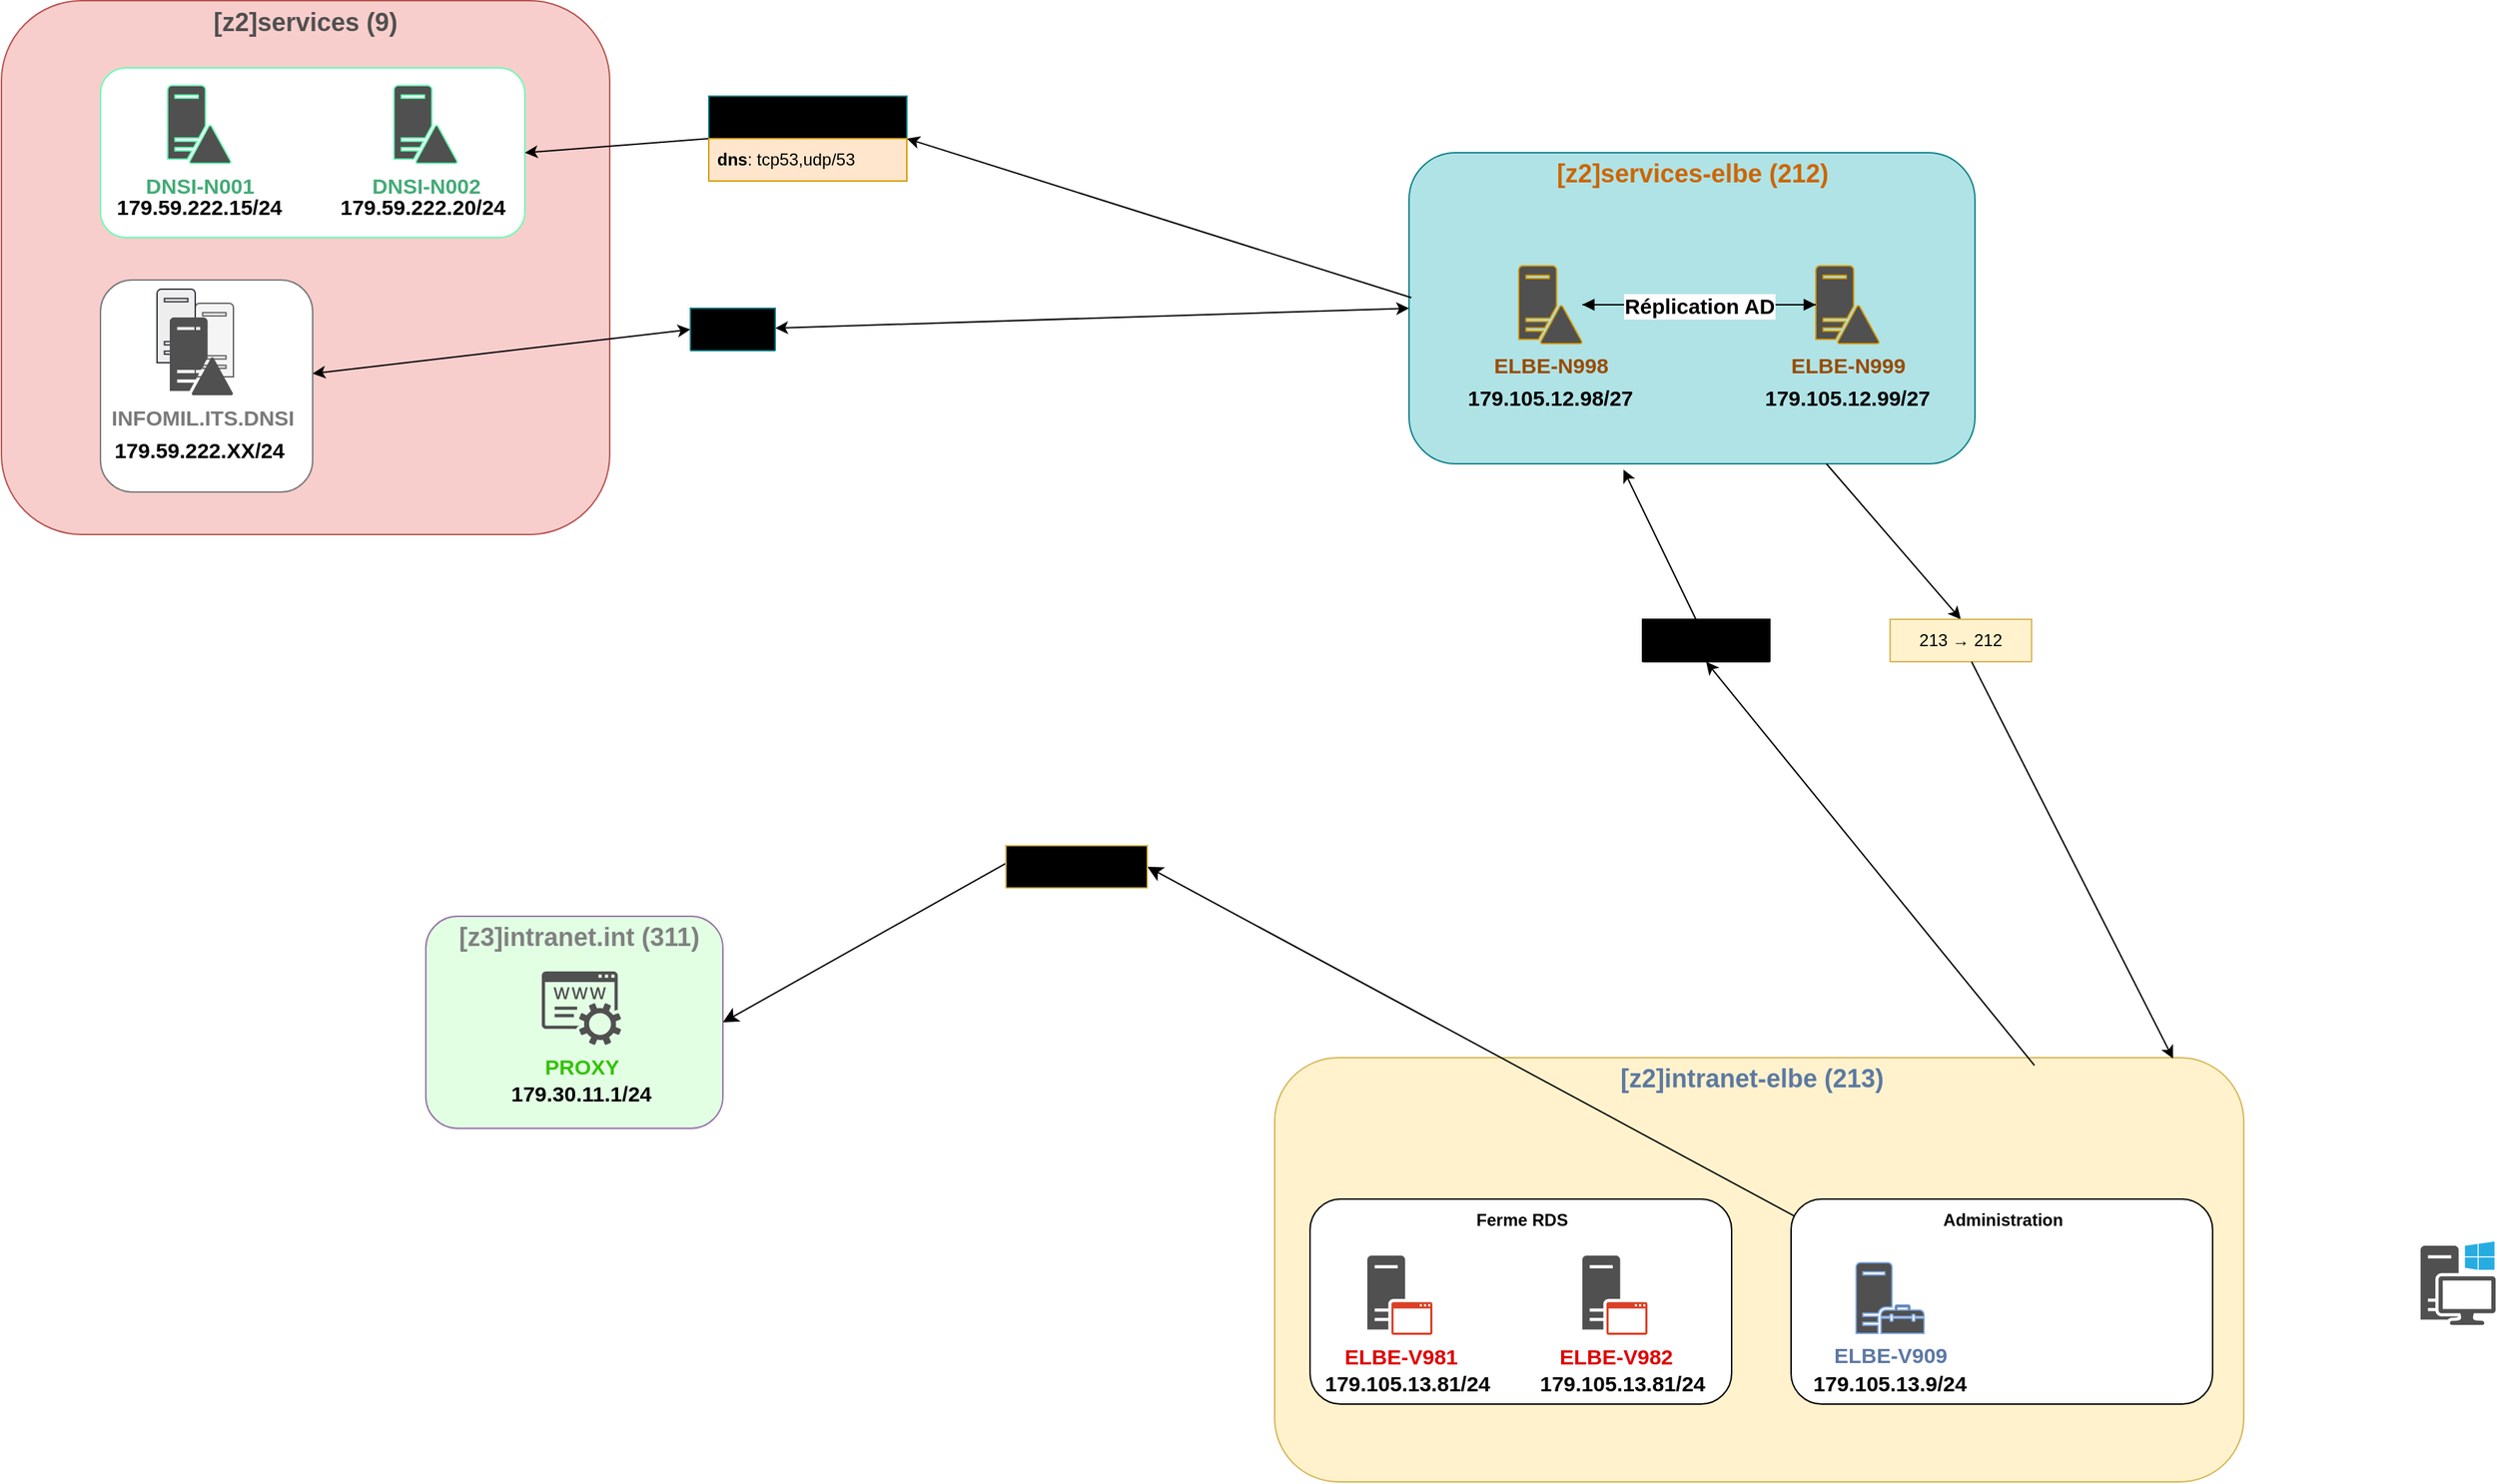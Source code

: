 <mxfile version="28.0.7">
  <diagram name="Page-1" id="e3a06f82-3646-2815-327d-82caf3d4e204">
    <mxGraphModel dx="1668" dy="1144" grid="1" gridSize="10" guides="1" tooltips="1" connect="1" arrows="1" fold="1" page="1" pageScale="1.5" pageWidth="1169" pageHeight="826" background="none" math="0" shadow="0">
      <root>
        <mxCell id="0" style=";html=1;" />
        <mxCell id="1" style=";html=1;" parent="0" />
        <mxCell id="P7BTm-_L4cfaCm62bloA-16" value="" style="rounded=1;whiteSpace=wrap;html=1;fillColor=#fff2cc;strokeColor=#d6b656;" parent="1" vertex="1">
          <mxGeometry x="970" y="820" width="685" height="300" as="geometry" />
        </mxCell>
        <mxCell id="P7BTm-_L4cfaCm62bloA-14" value="" style="rounded=1;whiteSpace=wrap;html=1;fillColor=#b0e3e6;strokeColor=#0e8088;" parent="1" vertex="1">
          <mxGeometry x="1065" y="180" width="400" height="220" as="geometry" />
        </mxCell>
        <mxCell id="swrAytAFnw1aSF5I_62J-4" value="" style="rounded=1;whiteSpace=wrap;html=1;fillColor=#E2FFE4;strokeColor=#9673a6;" vertex="1" parent="1">
          <mxGeometry x="370" y="720" width="210" height="150" as="geometry" />
        </mxCell>
        <mxCell id="P7BTm-_L4cfaCm62bloA-67" value="" style="rounded=1;whiteSpace=wrap;html=1;fillColor=#f8cecc;strokeColor=#b85450;" parent="1" vertex="1">
          <mxGeometry x="70" y="72.5" width="430" height="377.5" as="geometry" />
        </mxCell>
        <mxCell id="P7BTm-_L4cfaCm62bloA-84" value="" style="rounded=1;whiteSpace=wrap;html=1;strokeColor=light-dark(#66ffb3, #ededed);" parent="1" vertex="1">
          <mxGeometry x="140" y="120" width="300" height="120" as="geometry" />
        </mxCell>
        <mxCell id="P7BTm-_L4cfaCm62bloA-106" style="rounded=0;orthogonalLoop=1;jettySize=auto;html=1;entryX=0.5;entryY=1;entryDx=0;entryDy=0;exitX=0.784;exitY=0.018;exitDx=0;exitDy=0;exitPerimeter=0;" parent="1" source="P7BTm-_L4cfaCm62bloA-16" target="P7BTm-_L4cfaCm62bloA-45" edge="1">
          <mxGeometry relative="1" as="geometry" />
        </mxCell>
        <mxCell id="swrAytAFnw1aSF5I_62J-13" style="edgeStyle=none;curved=1;rounded=0;orthogonalLoop=1;jettySize=auto;html=1;entryX=1;entryY=0.5;entryDx=0;entryDy=0;fontSize=12;startSize=8;endSize=8;exitX=0.018;exitY=0.094;exitDx=0;exitDy=0;exitPerimeter=0;" edge="1" parent="1" source="P7BTm-_L4cfaCm62bloA-34" target="swrAytAFnw1aSF5I_62J-10">
          <mxGeometry relative="1" as="geometry" />
        </mxCell>
        <mxCell id="P7BTm-_L4cfaCm62bloA-32" value="" style="rounded=1;whiteSpace=wrap;html=1;" parent="1" vertex="1">
          <mxGeometry x="995" y="920" width="298" height="145" as="geometry" />
        </mxCell>
        <mxCell id="P7BTm-_L4cfaCm62bloA-34" value="" style="rounded=1;whiteSpace=wrap;html=1;" parent="1" vertex="1">
          <mxGeometry x="1335" y="920" width="298" height="145" as="geometry" />
        </mxCell>
        <mxCell id="P7BTm-_L4cfaCm62bloA-103" style="rounded=0;orthogonalLoop=1;jettySize=auto;html=1;entryX=1;entryY=0.5;entryDx=0;entryDy=0;exitX=0.004;exitY=0.466;exitDx=0;exitDy=0;exitPerimeter=0;" parent="1" source="P7BTm-_L4cfaCm62bloA-14" target="P7BTm-_L4cfaCm62bloA-74" edge="1">
          <mxGeometry relative="1" as="geometry">
            <mxPoint x="1060" y="280" as="sourcePoint" />
          </mxGeometry>
        </mxCell>
        <mxCell id="P7BTm-_L4cfaCm62bloA-108" style="rounded=0;orthogonalLoop=1;jettySize=auto;html=1;entryX=0.5;entryY=0;entryDx=0;entryDy=0;" parent="1" source="P7BTm-_L4cfaCm62bloA-14" target="P7BTm-_L4cfaCm62bloA-50" edge="1">
          <mxGeometry relative="1" as="geometry" />
        </mxCell>
        <mxCell id="P7BTm-_L4cfaCm62bloA-8" style="edgeStyle=orthogonalEdgeStyle;rounded=0;orthogonalLoop=1;jettySize=auto;html=1;endArrow=block;endFill=1;" parent="1" source="P7BTm-_L4cfaCm62bloA-5" target="P7BTm-_L4cfaCm62bloA-6" edge="1">
          <mxGeometry relative="1" as="geometry" />
        </mxCell>
        <mxCell id="P7BTm-_L4cfaCm62bloA-15" value="[z2]services-elbe (212)" style="text;strokeColor=none;align=center;fillColor=none;html=1;verticalAlign=middle;whiteSpace=wrap;rounded=0;fontSize=18;fontStyle=1;fontColor=light-dark(#CC6600,#24CBF7);" parent="1" vertex="1">
          <mxGeometry x="1167.5" y="180" width="195" height="30" as="geometry" />
        </mxCell>
        <mxCell id="P7BTm-_L4cfaCm62bloA-21" value="[z2]intranet-elbe (213)" style="text;strokeColor=none;align=center;fillColor=none;html=1;verticalAlign=middle;whiteSpace=wrap;rounded=0;fontSize=18;fontStyle=1;fontColor=light-dark(#5C79A3,#24CBF7);" parent="1" vertex="1">
          <mxGeometry x="1210" y="820" width="195" height="30" as="geometry" />
        </mxCell>
        <mxCell id="P7BTm-_L4cfaCm62bloA-23" value="" style="group" parent="1" vertex="1" connectable="0">
          <mxGeometry x="1105" y="260" width="340" height="110" as="geometry" />
        </mxCell>
        <mxCell id="P7BTm-_L4cfaCm62bloA-10" value="179.105.12.98/27" style="text;strokeColor=none;align=center;fillColor=none;html=1;verticalAlign=middle;whiteSpace=wrap;rounded=0;fontSize=15;fontStyle=1" parent="P7BTm-_L4cfaCm62bloA-23" vertex="1">
          <mxGeometry y="78" width="120" height="30" as="geometry" />
        </mxCell>
        <mxCell id="P7BTm-_L4cfaCm62bloA-5" value="ELBE-N998" style="sketch=0;pointerEvents=1;shadow=0;dashed=0;html=1;labelPosition=center;verticalLabelPosition=bottom;verticalAlign=top;outlineConnect=0;align=center;shape=mxgraph.office.servers.domain_controller;fillColor=#505050;strokeColor=#d79b00;fontStyle=1;fontSize=15;fontColor=#994C00;fontFamily=Helvetica;" parent="P7BTm-_L4cfaCm62bloA-23" vertex="1">
          <mxGeometry x="37.5" width="45" height="55" as="geometry" />
        </mxCell>
        <mxCell id="P7BTm-_L4cfaCm62bloA-24" value="" style="group" parent="1" vertex="1" connectable="0">
          <mxGeometry x="1315" y="260" width="120" height="108" as="geometry" />
        </mxCell>
        <mxCell id="P7BTm-_L4cfaCm62bloA-11" value="179.105.12.99/27" style="text;strokeColor=none;align=center;fillColor=none;html=1;verticalAlign=middle;whiteSpace=wrap;rounded=0;fontSize=15;fontStyle=1" parent="P7BTm-_L4cfaCm62bloA-24" vertex="1">
          <mxGeometry y="78" width="120" height="30" as="geometry" />
        </mxCell>
        <mxCell id="P7BTm-_L4cfaCm62bloA-6" value="ELBE-N999" style="sketch=0;pointerEvents=1;shadow=0;dashed=0;html=1;strokeColor=#d79b00;fillColor=#505050;labelPosition=center;verticalLabelPosition=bottom;verticalAlign=top;outlineConnect=0;align=center;shape=mxgraph.office.servers.domain_controller;fontSize=15;fontStyle=1;fontColor=#994C00;fontFamily=Helvetica;" parent="P7BTm-_L4cfaCm62bloA-24" vertex="1">
          <mxGeometry x="37.5" width="45" height="55" as="geometry" />
        </mxCell>
        <mxCell id="P7BTm-_L4cfaCm62bloA-27" value="" style="group" parent="1" vertex="1" connectable="0">
          <mxGeometry x="1003" y="960" width="290" height="110" as="geometry" />
        </mxCell>
        <mxCell id="P7BTm-_L4cfaCm62bloA-25" value="ELBE-V981" style="sketch=0;pointerEvents=1;shadow=0;dashed=0;html=1;strokeColor=none;fillColor=#505050;labelPosition=center;verticalLabelPosition=bottom;verticalAlign=top;outlineConnect=0;align=center;shape=mxgraph.office.servers.application_server_orange;fontColor=light-dark(#e00000, #ededed);fontStyle=1;fontSize=15;" parent="P7BTm-_L4cfaCm62bloA-27" vertex="1">
          <mxGeometry x="32.5" width="46" height="56" as="geometry" />
        </mxCell>
        <mxCell id="P7BTm-_L4cfaCm62bloA-26" value="179.105.13.81/24" style="text;strokeColor=none;align=center;fillColor=none;html=1;verticalAlign=middle;whiteSpace=wrap;rounded=0;fontSize=15;fontStyle=1" parent="P7BTm-_L4cfaCm62bloA-27" vertex="1">
          <mxGeometry y="80" width="122" height="20" as="geometry" />
        </mxCell>
        <mxCell id="P7BTm-_L4cfaCm62bloA-28" value="" style="group" parent="1" vertex="1" connectable="0">
          <mxGeometry x="1155" y="960" width="122" height="100" as="geometry" />
        </mxCell>
        <mxCell id="P7BTm-_L4cfaCm62bloA-29" value="ELBE-V982" style="sketch=0;pointerEvents=1;shadow=0;dashed=0;html=1;strokeColor=none;fillColor=#505050;labelPosition=center;verticalLabelPosition=bottom;verticalAlign=top;outlineConnect=0;align=center;shape=mxgraph.office.servers.application_server_orange;fontColor=light-dark(#e00000, #ededed);fontStyle=1;fontSize=15;" parent="P7BTm-_L4cfaCm62bloA-28" vertex="1">
          <mxGeometry x="32.5" width="46" height="56" as="geometry" />
        </mxCell>
        <mxCell id="P7BTm-_L4cfaCm62bloA-30" value="179.105.13.81/24" style="text;strokeColor=none;align=center;fillColor=none;html=1;verticalAlign=middle;whiteSpace=wrap;rounded=0;fontSize=15;fontStyle=1" parent="P7BTm-_L4cfaCm62bloA-28" vertex="1">
          <mxGeometry y="80" width="122" height="20" as="geometry" />
        </mxCell>
        <mxCell id="P7BTm-_L4cfaCm62bloA-22" value="" style="group" parent="1" vertex="1" connectable="0">
          <mxGeometry x="1345" y="965" width="120" height="100" as="geometry" />
        </mxCell>
        <mxCell id="P7BTm-_L4cfaCm62bloA-31" value="" style="group" parent="P7BTm-_L4cfaCm62bloA-22" vertex="1" connectable="0">
          <mxGeometry width="120" height="100" as="geometry" />
        </mxCell>
        <mxCell id="P7BTm-_L4cfaCm62bloA-7" value="ELBE-V909" style="sketch=0;pointerEvents=1;shadow=0;dashed=0;html=1;strokeColor=#7EA6E0;labelPosition=center;verticalLabelPosition=bottom;verticalAlign=top;align=center;fillColor=#505050;shape=mxgraph.mscae.system_center.management_point;fontSize=15;fontStyle=1;fillStyle=auto;fontColor=#5C79A3;" parent="P7BTm-_L4cfaCm62bloA-31" vertex="1">
          <mxGeometry x="36" width="48" height="50" as="geometry" />
        </mxCell>
        <mxCell id="P7BTm-_L4cfaCm62bloA-12" value="179.105.13.9/24" style="text;strokeColor=none;align=center;fillColor=none;html=1;verticalAlign=middle;whiteSpace=wrap;rounded=0;fontSize=15;fontStyle=1" parent="P7BTm-_L4cfaCm62bloA-31" vertex="1">
          <mxGeometry y="70" width="120" height="30" as="geometry" />
        </mxCell>
        <mxCell id="P7BTm-_L4cfaCm62bloA-36" value="Administration" style="text;strokeColor=none;align=center;fillColor=none;html=1;verticalAlign=middle;whiteSpace=wrap;rounded=0;fontStyle=1" parent="1" vertex="1">
          <mxGeometry x="1355" y="920" width="260" height="30" as="geometry" />
        </mxCell>
        <mxCell id="P7BTm-_L4cfaCm62bloA-37" value="Ferme RDS" style="text;strokeColor=none;align=center;fillColor=none;html=1;verticalAlign=middle;whiteSpace=wrap;rounded=0;fontStyle=1" parent="1" vertex="1">
          <mxGeometry x="1025" y="920" width="240" height="30" as="geometry" />
        </mxCell>
        <mxCell id="P7BTm-_L4cfaCm62bloA-50" value="213 → 212" style="swimlane;fontStyle=0;childLayout=stackLayout;horizontal=1;startSize=30;horizontalStack=0;resizeParent=1;resizeParentMax=0;resizeLast=0;collapsible=1;marginBottom=0;whiteSpace=wrap;html=1;fillColor=#fff2cc;strokeColor=#d6b656;" parent="1" vertex="1" collapsed="1">
          <mxGeometry x="1405" y="510" width="100" height="30" as="geometry">
            <mxRectangle x="1405" y="510" width="140" height="90" as="alternateBounds" />
          </mxGeometry>
        </mxCell>
        <mxCell id="P7BTm-_L4cfaCm62bloA-52" value="Item 2" style="text;strokeColor=#b46504;fillColor=#fad7ac;align=left;verticalAlign=middle;spacingLeft=4;spacingRight=4;overflow=hidden;points=[[0,0.5],[1,0.5]];portConstraint=eastwest;rotatable=0;whiteSpace=wrap;html=1;" parent="P7BTm-_L4cfaCm62bloA-50" vertex="1">
          <mxGeometry y="30" width="140" height="30" as="geometry" />
        </mxCell>
        <mxCell id="P7BTm-_L4cfaCm62bloA-53" value="Item 3" style="text;strokeColor=#b46504;fillColor=#fad7ac;align=left;verticalAlign=middle;spacingLeft=4;spacingRight=4;overflow=hidden;points=[[0,0.5],[1,0.5]];portConstraint=eastwest;rotatable=0;whiteSpace=wrap;html=1;" parent="P7BTm-_L4cfaCm62bloA-50" vertex="1">
          <mxGeometry y="60" width="140" height="30" as="geometry" />
        </mxCell>
        <mxCell id="P7BTm-_L4cfaCm62bloA-45" value="authentication" style="swimlane;fontStyle=0;childLayout=stackLayout;horizontal=1;startSize=30;horizontalStack=0;resizeParent=1;resizeParentMax=0;resizeLast=0;collapsible=1;marginBottom=0;whiteSpace=wrap;html=1;fillColor=#b0e3e6;strokeColor=default;gradientColor=light-dark(#fff2cc, #ededed);" parent="1" vertex="1" collapsed="1">
          <mxGeometry x="1230" y="510" width="90" height="30" as="geometry">
            <mxRectangle x="1210" y="510" width="150" height="300" as="alternateBounds" />
          </mxGeometry>
        </mxCell>
        <mxCell id="P7BTm-_L4cfaCm62bloA-46" value="&lt;b&gt;krbt&lt;/b&gt;: tcp/88,udp/88" style="text;strokeColor=#b46504;fillColor=#fad7ac;align=left;verticalAlign=middle;spacingLeft=4;spacingRight=4;overflow=hidden;points=[[0,0.5],[1,0.5]];portConstraint=eastwest;rotatable=0;whiteSpace=wrap;html=1;fontSize=12;" parent="P7BTm-_L4cfaCm62bloA-45" vertex="1">
          <mxGeometry y="30" width="150" height="30" as="geometry" />
        </mxCell>
        <mxCell id="P7BTm-_L4cfaCm62bloA-47" value="&lt;b&gt;ntp&lt;/b&gt;: tcp/123,udp/123" style="text;strokeColor=#b46504;fillColor=#fad7ac;align=left;verticalAlign=middle;spacingLeft=4;spacingRight=4;overflow=hidden;points=[[0,0.5],[1,0.5]];portConstraint=eastwest;rotatable=0;whiteSpace=wrap;html=1;fontSize=12;" parent="P7BTm-_L4cfaCm62bloA-45" vertex="1">
          <mxGeometry y="60" width="150" height="30" as="geometry" />
        </mxCell>
        <mxCell id="P7BTm-_L4cfaCm62bloA-59" value="&lt;b&gt;smb&lt;/b&gt;: tcp/445,udp/445" style="text;strokeColor=#b46504;fillColor=#fad7ac;align=left;verticalAlign=middle;spacingLeft=4;spacingRight=4;overflow=hidden;points=[[0,0.5],[1,0.5]];portConstraint=eastwest;rotatable=0;whiteSpace=wrap;html=1;fontSize=12;" parent="P7BTm-_L4cfaCm62bloA-45" vertex="1">
          <mxGeometry y="90" width="150" height="30" as="geometry" />
        </mxCell>
        <mxCell id="P7BTm-_L4cfaCm62bloA-60" value="&lt;b&gt;krbt&lt;/b&gt;: tcp/464,udp/464" style="text;strokeColor=#b46504;fillColor=#fad7ac;align=left;verticalAlign=middle;spacingLeft=4;spacingRight=4;overflow=hidden;points=[[0,0.5],[1,0.5]];portConstraint=eastwest;rotatable=0;whiteSpace=wrap;html=1;fontSize=12;" parent="P7BTm-_L4cfaCm62bloA-45" vertex="1">
          <mxGeometry y="120" width="150" height="30" as="geometry" />
        </mxCell>
        <mxCell id="P7BTm-_L4cfaCm62bloA-61" value="&lt;b&gt;ldaps&lt;/b&gt;: tcp/636,udp/636" style="text;strokeColor=#b46504;fillColor=#fad7ac;align=left;verticalAlign=middle;spacingLeft=4;spacingRight=4;overflow=hidden;points=[[0,0.5],[1,0.5]];portConstraint=eastwest;rotatable=0;whiteSpace=wrap;html=1;fontSize=12;" parent="P7BTm-_L4cfaCm62bloA-45" vertex="1">
          <mxGeometry y="150" width="150" height="30" as="geometry" />
        </mxCell>
        <mxCell id="P7BTm-_L4cfaCm62bloA-62" value="&lt;b&gt;gbcs&lt;/b&gt;: tcp/3269,udp/3269" style="text;strokeColor=#b46504;fillColor=#fad7ac;align=left;verticalAlign=middle;spacingLeft=4;spacingRight=4;overflow=hidden;points=[[0,0.5],[1,0.5]];portConstraint=eastwest;rotatable=0;whiteSpace=wrap;html=1;fontSize=12;" parent="P7BTm-_L4cfaCm62bloA-45" vertex="1">
          <mxGeometry y="180" width="150" height="30" as="geometry" />
        </mxCell>
        <mxCell id="P7BTm-_L4cfaCm62bloA-63" value="&lt;b&gt;winrm&lt;/b&gt;: tcp/5985" style="text;strokeColor=#b46504;fillColor=#fad7ac;align=left;verticalAlign=middle;spacingLeft=4;spacingRight=4;overflow=hidden;points=[[0,0.5],[1,0.5]];portConstraint=eastwest;rotatable=0;whiteSpace=wrap;html=1;fontSize=12;" parent="P7BTm-_L4cfaCm62bloA-45" vertex="1">
          <mxGeometry y="210" width="150" height="30" as="geometry" />
        </mxCell>
        <mxCell id="P7BTm-_L4cfaCm62bloA-64" value="&lt;b&gt;adws&lt;/b&gt;: tcp/9389" style="text;strokeColor=#b46504;fillColor=#fad7ac;align=left;verticalAlign=middle;spacingLeft=4;spacingRight=4;overflow=hidden;points=[[0,0.5],[1,0.5]];portConstraint=eastwest;rotatable=0;whiteSpace=wrap;html=1;fontSize=12;" parent="P7BTm-_L4cfaCm62bloA-45" vertex="1">
          <mxGeometry y="240" width="150" height="30" as="geometry" />
        </mxCell>
        <mxCell id="P7BTm-_L4cfaCm62bloA-65" value="&lt;b&gt;rpc&lt;/b&gt;: tcp/49152-65535" style="text;strokeColor=#b46504;fillColor=#fad7ac;align=left;verticalAlign=middle;spacingLeft=4;spacingRight=4;overflow=hidden;points=[[0,0.5],[1,0.5]];portConstraint=eastwest;rotatable=0;whiteSpace=wrap;html=1;fontSize=12;" parent="P7BTm-_L4cfaCm62bloA-45" vertex="1">
          <mxGeometry y="270" width="150" height="30" as="geometry" />
        </mxCell>
        <mxCell id="P7BTm-_L4cfaCm62bloA-68" value="&lt;b&gt;&lt;font&gt;[z2]services (9)&lt;/font&gt;&lt;/b&gt;" style="text;strokeColor=none;align=center;fillColor=none;html=1;verticalAlign=middle;whiteSpace=wrap;rounded=0;labelBackgroundColor=none;fontColor=light-dark(#505050,#24CBF7);fontSize=18;" parent="1" vertex="1">
          <mxGeometry x="210" y="72.5" width="150" height="30" as="geometry" />
        </mxCell>
        <mxCell id="P7BTm-_L4cfaCm62bloA-69" value="&lt;b&gt;&lt;font style=&quot;font-size: 15px; color: rgb(68, 171, 119);&quot;&gt;DNSI-N001&lt;/font&gt;&lt;/b&gt;" style="sketch=0;pointerEvents=1;shadow=0;dashed=0;html=1;strokeColor=#66FFB3;fillColor=#505050;labelPosition=center;verticalLabelPosition=bottom;verticalAlign=top;outlineConnect=0;align=center;shape=mxgraph.office.servers.domain_controller;" parent="1" vertex="1">
          <mxGeometry x="187.5" y="132.5" width="45" height="55" as="geometry" />
        </mxCell>
        <mxCell id="P7BTm-_L4cfaCm62bloA-70" value="&lt;font style=&quot;font-size: 15px; color: rgb(68, 171, 119);&quot;&gt;&lt;b&gt;DNSI-N002&lt;/b&gt;&lt;/font&gt;" style="sketch=0;pointerEvents=1;shadow=0;dashed=0;html=1;strokeColor=#66FFB3;fillColor=#505050;labelPosition=center;verticalLabelPosition=bottom;verticalAlign=top;outlineConnect=0;align=center;shape=mxgraph.office.servers.domain_controller;" parent="1" vertex="1">
          <mxGeometry x="347.5" y="132.5" width="45" height="55" as="geometry" />
        </mxCell>
        <mxCell id="P7BTm-_L4cfaCm62bloA-104" style="rounded=0;orthogonalLoop=1;jettySize=auto;html=1;exitX=0;exitY=0.5;exitDx=0;exitDy=0;entryX=1;entryY=0.5;entryDx=0;entryDy=0;" parent="1" source="P7BTm-_L4cfaCm62bloA-74" target="P7BTm-_L4cfaCm62bloA-84" edge="1">
          <mxGeometry relative="1" as="geometry" />
        </mxCell>
        <mxCell id="P7BTm-_L4cfaCm62bloA-74" value="dns" style="swimlane;fontStyle=0;childLayout=stackLayout;horizontal=1;startSize=30;horizontalStack=0;resizeParent=1;resizeParentMax=0;resizeLast=0;collapsible=1;marginBottom=0;whiteSpace=wrap;html=1;fillColor=#b0e3e6;strokeColor=#0e8088;align=center;verticalAlign=middle;swimlaneFillColor=none;fontFamily=Helvetica;fontSize=12;fontColor=default;gradientColor=light-dark(#f8cecc, #d0635f);gradientDirection=west;" parent="1" vertex="1">
          <mxGeometry x="570" y="140" width="140" height="60" as="geometry">
            <mxRectangle x="570" y="42.5" width="90" height="30" as="alternateBounds" />
          </mxGeometry>
        </mxCell>
        <mxCell id="P7BTm-_L4cfaCm62bloA-75" value="&lt;b&gt;dns&lt;/b&gt;: tcp53,udp/53" style="text;strokeColor=#d79b00;fillColor=#ffe6cc;align=left;verticalAlign=middle;spacingLeft=4;spacingRight=4;overflow=hidden;points=[[0,0.5],[1,0.5]];portConstraint=eastwest;rotatable=0;whiteSpace=wrap;html=1;fontFamily=Helvetica;fontSize=12;fontColor=default;fontStyle=0;horizontal=1;" parent="P7BTm-_L4cfaCm62bloA-74" vertex="1">
          <mxGeometry y="30" width="140" height="30" as="geometry" />
        </mxCell>
        <mxCell id="P7BTm-_L4cfaCm62bloA-82" value="179.59.222.15/24" style="text;strokeColor=none;align=center;fillColor=none;html=1;verticalAlign=middle;whiteSpace=wrap;rounded=0;fontSize=15;fontStyle=1" parent="1" vertex="1">
          <mxGeometry x="150" y="207.5" width="120" height="20" as="geometry" />
        </mxCell>
        <mxCell id="P7BTm-_L4cfaCm62bloA-83" value="179.59.222.20/24" style="text;strokeColor=none;align=center;fillColor=none;html=1;verticalAlign=middle;whiteSpace=wrap;rounded=0;fontSize=15;fontStyle=1" parent="1" vertex="1">
          <mxGeometry x="307.5" y="207.5" width="120" height="20" as="geometry" />
        </mxCell>
        <mxCell id="P7BTm-_L4cfaCm62bloA-117" style="rounded=0;orthogonalLoop=1;jettySize=auto;html=1;entryX=0;entryY=0.5;entryDx=0;entryDy=0;startArrow=classic;startFill=1;" parent="1" source="P7BTm-_L4cfaCm62bloA-85" target="P7BTm-_L4cfaCm62bloA-113" edge="1">
          <mxGeometry relative="1" as="geometry" />
        </mxCell>
        <mxCell id="P7BTm-_L4cfaCm62bloA-85" value="" style="rounded=1;whiteSpace=wrap;html=1;strokeColor=light-dark(#7A7A7A,#EDEDED);labelBackgroundColor=default;fontColor=#7A7A7A;" parent="1" vertex="1">
          <mxGeometry x="140" y="270" width="150" height="150" as="geometry" />
        </mxCell>
        <mxCell id="P7BTm-_L4cfaCm62bloA-88" value="179.59.222.XX/24" style="text;strokeColor=none;align=center;fillColor=none;html=1;verticalAlign=middle;whiteSpace=wrap;rounded=0;fontSize=15;fontStyle=1" parent="1" vertex="1">
          <mxGeometry x="150" y="380" width="120" height="20" as="geometry" />
        </mxCell>
        <mxCell id="P7BTm-_L4cfaCm62bloA-95" value="" style="group;fontSize=15;" parent="1" vertex="1" connectable="0">
          <mxGeometry x="180" y="276.5" width="54" height="75" as="geometry" />
        </mxCell>
        <mxCell id="P7BTm-_L4cfaCm62bloA-93" value="" style="sketch=0;pointerEvents=1;shadow=0;dashed=0;html=1;strokeColor=#666666;fillColor=#f5f5f5;labelPosition=center;verticalLabelPosition=bottom;verticalAlign=top;outlineConnect=0;align=center;shape=mxgraph.office.servers.server_generic;fontColor=#333333;" parent="P7BTm-_L4cfaCm62bloA-95" vertex="1">
          <mxGeometry x="27" y="10" width="27" height="52" as="geometry" />
        </mxCell>
        <mxCell id="P7BTm-_L4cfaCm62bloA-94" value="" style="sketch=0;pointerEvents=1;shadow=0;dashed=0;html=1;strokeColor=#36393d;fillColor=#eeeeee;labelPosition=center;verticalLabelPosition=bottom;verticalAlign=top;outlineConnect=0;align=center;shape=mxgraph.office.servers.server_generic;" parent="P7BTm-_L4cfaCm62bloA-95" vertex="1">
          <mxGeometry width="27" height="52" as="geometry" />
        </mxCell>
        <mxCell id="P7BTm-_L4cfaCm62bloA-90" value="INFOMIL.ITS.DNSI" style="sketch=0;pointerEvents=1;shadow=0;dashed=0;html=1;strokeColor=none;fillColor=#505050;labelPosition=center;verticalLabelPosition=bottom;verticalAlign=top;outlineConnect=0;align=center;shape=mxgraph.office.servers.domain_controller;fontSize=15;fontStyle=1;fontColor=#7A7A7A;" parent="P7BTm-_L4cfaCm62bloA-95" vertex="1">
          <mxGeometry x="9" y="20" width="45" height="55" as="geometry" />
        </mxCell>
        <mxCell id="P7BTm-_L4cfaCm62bloA-105" style="rounded=0;orthogonalLoop=1;jettySize=auto;html=1;entryX=0.379;entryY=1.019;entryDx=0;entryDy=0;entryPerimeter=0;" parent="1" source="P7BTm-_L4cfaCm62bloA-45" target="P7BTm-_L4cfaCm62bloA-14" edge="1">
          <mxGeometry relative="1" as="geometry" />
        </mxCell>
        <mxCell id="P7BTm-_L4cfaCm62bloA-107" style="rounded=0;orthogonalLoop=1;jettySize=auto;html=1;entryX=0.927;entryY=0.002;entryDx=0;entryDy=0;entryPerimeter=0;" parent="1" source="P7BTm-_L4cfaCm62bloA-50" target="P7BTm-_L4cfaCm62bloA-16" edge="1">
          <mxGeometry relative="1" as="geometry" />
        </mxCell>
        <mxCell id="P7BTm-_L4cfaCm62bloA-113" value="trust" style="swimlane;fontStyle=0;childLayout=stackLayout;horizontal=1;startSize=30;horizontalStack=0;resizeParent=1;resizeParentMax=0;resizeLast=0;collapsible=1;marginBottom=0;whiteSpace=wrap;html=1;fillColor=#b0e3e6;strokeColor=#0e8088;gradientColor=light-dark(#f8cecc, #d0635f);swimlaneFillColor=none;gradientDirection=west;" parent="1" vertex="1" collapsed="1">
          <mxGeometry x="557" y="290" width="60" height="30" as="geometry">
            <mxRectangle x="557" y="290" width="183" height="360" as="alternateBounds" />
          </mxGeometry>
        </mxCell>
        <mxCell id="P7BTm-_L4cfaCm62bloA-114" value="&lt;b&gt;krbt&lt;/b&gt;: tcp/88,udp/88" style="text;strokeColor=#b46504;fillColor=#fad7ac;align=left;verticalAlign=middle;spacingLeft=4;spacingRight=4;overflow=hidden;points=[[0,0.5],[1,0.5]];portConstraint=eastwest;rotatable=0;whiteSpace=wrap;html=1;" parent="P7BTm-_L4cfaCm62bloA-113" vertex="1">
          <mxGeometry y="30" width="183" height="30" as="geometry" />
        </mxCell>
        <mxCell id="swrAytAFnw1aSF5I_62J-1" value="&lt;b&gt;ntp&lt;/b&gt;: tcp/123, udp/123" style="text;strokeColor=#b46504;fillColor=#fad7ac;align=left;verticalAlign=middle;spacingLeft=4;spacingRight=4;overflow=hidden;points=[[0,0.5],[1,0.5]];portConstraint=eastwest;rotatable=0;whiteSpace=wrap;html=1;" vertex="1" parent="P7BTm-_L4cfaCm62bloA-113">
          <mxGeometry y="60" width="183" height="30" as="geometry" />
        </mxCell>
        <mxCell id="P7BTm-_L4cfaCm62bloA-115" value="&lt;b&gt;smb&lt;/b&gt;: tcp/445,udp/445" style="text;strokeColor=#b46504;fillColor=#fad7ac;align=left;verticalAlign=middle;spacingLeft=4;spacingRight=4;overflow=hidden;points=[[0,0.5],[1,0.5]];portConstraint=eastwest;rotatable=0;whiteSpace=wrap;html=1;" parent="P7BTm-_L4cfaCm62bloA-113" vertex="1">
          <mxGeometry y="90" width="183" height="30" as="geometry" />
        </mxCell>
        <mxCell id="P7BTm-_L4cfaCm62bloA-116" value="&lt;b&gt;krbt&lt;/b&gt;: tcp/464,udp/464" style="text;strokeColor=#b46504;fillColor=#fad7ac;align=left;verticalAlign=middle;spacingLeft=4;spacingRight=4;overflow=hidden;points=[[0,0.5],[1,0.5]];portConstraint=eastwest;rotatable=0;whiteSpace=wrap;html=1;" parent="P7BTm-_L4cfaCm62bloA-113" vertex="1">
          <mxGeometry y="120" width="183" height="30" as="geometry" />
        </mxCell>
        <mxCell id="P7BTm-_L4cfaCm62bloA-122" value="&lt;b style=&quot;&quot;&gt;ldap&lt;/b&gt;: tcp/389,udp/389" style="text;strokeColor=#b46504;fillColor=#fad7ac;align=left;verticalAlign=middle;spacingLeft=4;spacingRight=4;overflow=hidden;points=[[0,0.5],[1,0.5]];portConstraint=eastwest;rotatable=0;whiteSpace=wrap;html=1;" parent="P7BTm-_L4cfaCm62bloA-113" vertex="1">
          <mxGeometry y="150" width="183" height="30" as="geometry" />
        </mxCell>
        <mxCell id="P7BTm-_L4cfaCm62bloA-130" value="&lt;b&gt;ldaps&lt;/b&gt;: tcp/636,udp/636" style="text;strokeColor=#b46504;fillColor=#fad7ac;align=left;verticalAlign=middle;spacingLeft=4;spacingRight=4;overflow=hidden;points=[[0,0.5],[1,0.5]];portConstraint=eastwest;rotatable=0;whiteSpace=wrap;html=1;" parent="P7BTm-_L4cfaCm62bloA-113" vertex="1">
          <mxGeometry y="180" width="183" height="30" as="geometry" />
        </mxCell>
        <mxCell id="P7BTm-_L4cfaCm62bloA-128" value="&lt;b style=&quot;&quot;&gt;gbc&lt;/b&gt;: tcp/3268,udp/3268" style="text;strokeColor=#b46504;fillColor=#fad7ac;align=left;verticalAlign=middle;spacingLeft=4;spacingRight=4;overflow=hidden;points=[[0,0.5],[1,0.5]];portConstraint=eastwest;rotatable=0;whiteSpace=wrap;html=1;" parent="P7BTm-_L4cfaCm62bloA-113" vertex="1">
          <mxGeometry y="210" width="183" height="30" as="geometry" />
        </mxCell>
        <mxCell id="P7BTm-_L4cfaCm62bloA-123" value="&lt;b&gt;gbcs&lt;/b&gt;: tcp/3269,udp/3269" style="text;strokeColor=#b46504;fillColor=#fad7ac;align=left;verticalAlign=middle;spacingLeft=4;spacingRight=4;overflow=hidden;points=[[0,0.5],[1,0.5]];portConstraint=eastwest;rotatable=0;whiteSpace=wrap;html=1;" parent="P7BTm-_L4cfaCm62bloA-113" vertex="1">
          <mxGeometry y="240" width="183" height="30" as="geometry" />
        </mxCell>
        <mxCell id="P7BTm-_L4cfaCm62bloA-124" value="&lt;b&gt;winrm&lt;/b&gt;: tcp/5985" style="text;strokeColor=#b46504;fillColor=#fad7ac;align=left;verticalAlign=middle;spacingLeft=4;spacingRight=4;overflow=hidden;points=[[0,0.5],[1,0.5]];portConstraint=eastwest;rotatable=0;whiteSpace=wrap;html=1;" parent="P7BTm-_L4cfaCm62bloA-113" vertex="1">
          <mxGeometry y="270" width="183" height="30" as="geometry" />
        </mxCell>
        <mxCell id="P7BTm-_L4cfaCm62bloA-125" value="&lt;b&gt;adws&lt;/b&gt;: tcp/9389" style="text;strokeColor=#b46504;fillColor=#fad7ac;align=left;verticalAlign=middle;spacingLeft=4;spacingRight=4;overflow=hidden;points=[[0,0.5],[1,0.5]];portConstraint=eastwest;rotatable=0;whiteSpace=wrap;html=1;" parent="P7BTm-_L4cfaCm62bloA-113" vertex="1">
          <mxGeometry y="300" width="183" height="30" as="geometry" />
        </mxCell>
        <mxCell id="P7BTm-_L4cfaCm62bloA-126" value="&lt;b&gt;rpc&lt;/b&gt;: tcp/49152-65535" style="text;strokeColor=#b46504;fillColor=#fad7ac;align=left;verticalAlign=middle;spacingLeft=4;spacingRight=4;overflow=hidden;points=[[0,0.5],[1,0.5]];portConstraint=eastwest;rotatable=0;whiteSpace=wrap;html=1;" parent="P7BTm-_L4cfaCm62bloA-113" vertex="1">
          <mxGeometry y="330" width="183" height="30" as="geometry" />
        </mxCell>
        <mxCell id="P7BTm-_L4cfaCm62bloA-118" style="rounded=0;orthogonalLoop=1;jettySize=auto;html=1;entryX=0;entryY=0.5;entryDx=0;entryDy=0;startArrow=classic;startFill=1;" parent="1" source="P7BTm-_L4cfaCm62bloA-113" target="P7BTm-_L4cfaCm62bloA-14" edge="1">
          <mxGeometry relative="1" as="geometry" />
        </mxCell>
        <mxCell id="swrAytAFnw1aSF5I_62J-2" value="" style="sketch=0;pointerEvents=1;shadow=0;dashed=0;html=1;strokeColor=none;fillColor=#505050;labelPosition=center;verticalLabelPosition=bottom;verticalAlign=top;outlineConnect=0;align=center;shape=mxgraph.office.devices.workstation_pc;" vertex="1" parent="1">
          <mxGeometry x="1780" y="950" width="53" height="59" as="geometry" />
        </mxCell>
        <mxCell id="swrAytAFnw1aSF5I_62J-5" value="[z3]intranet.int (311)" style="text;strokeColor=none;align=center;fillColor=none;html=1;verticalAlign=middle;whiteSpace=wrap;rounded=0;fontSize=18;fontStyle=1;fontColor=light-dark(#808080,#24CBF7);" vertex="1" parent="1">
          <mxGeometry x="380.5" y="720" width="195" height="30" as="geometry" />
        </mxCell>
        <mxCell id="swrAytAFnw1aSF5I_62J-8" value="" style="group" vertex="1" connectable="0" parent="1">
          <mxGeometry x="420" y="759" width="120" height="101" as="geometry" />
        </mxCell>
        <mxCell id="swrAytAFnw1aSF5I_62J-6" value="&lt;b&gt;&lt;font style=&quot;font-size: 15px;&quot;&gt;PROXY&lt;/font&gt;&lt;/b&gt;" style="sketch=0;pointerEvents=1;shadow=0;dashed=0;html=1;strokeColor=none;fillColor=#505050;labelPosition=center;verticalLabelPosition=bottom;verticalAlign=top;outlineConnect=0;align=center;shape=mxgraph.office.services.registrar_service;fontColor=light-dark(#34c200, #24CBF7);" vertex="1" parent="swrAytAFnw1aSF5I_62J-8">
          <mxGeometry x="32" width="56" height="52" as="geometry" />
        </mxCell>
        <mxCell id="swrAytAFnw1aSF5I_62J-7" value="179.30.11.1/24" style="text;strokeColor=none;align=center;fillColor=none;html=1;verticalAlign=middle;whiteSpace=wrap;rounded=0;fontSize=15;fontStyle=1" vertex="1" parent="swrAytAFnw1aSF5I_62J-8">
          <mxGeometry y="71" width="120" height="30" as="geometry" />
        </mxCell>
        <mxCell id="P7BTm-_L4cfaCm62bloA-9" value="&lt;span&gt;&lt;font style=&quot;font-size: 15px;&quot;&gt;Réplication AD&lt;/font&gt;&lt;/span&gt;" style="edgeStyle=orthogonalEdgeStyle;rounded=0;orthogonalLoop=1;jettySize=auto;html=1;endArrow=block;endFill=1;fontStyle=1" parent="1" source="P7BTm-_L4cfaCm62bloA-6" target="P7BTm-_L4cfaCm62bloA-5" edge="1">
          <mxGeometry relative="1" as="geometry" />
        </mxCell>
        <mxCell id="swrAytAFnw1aSF5I_62J-14" style="edgeStyle=none;curved=1;rounded=0;orthogonalLoop=1;jettySize=auto;html=1;entryX=1;entryY=0.5;entryDx=0;entryDy=0;fontSize=12;startSize=8;endSize=8;exitX=0.016;exitY=0.389;exitDx=0;exitDy=0;exitPerimeter=0;" edge="1" parent="1" source="swrAytAFnw1aSF5I_62J-10" target="swrAytAFnw1aSF5I_62J-4">
          <mxGeometry relative="1" as="geometry" />
        </mxCell>
        <mxCell id="swrAytAFnw1aSF5I_62J-10" value="proxy http" style="swimlane;fontStyle=0;childLayout=stackLayout;horizontal=1;startSize=30;horizontalStack=0;resizeParent=1;resizeParentMax=0;resizeLast=0;collapsible=1;marginBottom=0;whiteSpace=wrap;html=1;fillColor=light-dark(#b0e3e6, #281d00);strokeColor=#d6b656;gradientColor=light-dark(#e2ffe4, #ededed);gradientDirection=west;" vertex="1" collapsed="1" parent="1">
          <mxGeometry x="780" y="670" width="100" height="30" as="geometry">
            <mxRectangle x="820" y="620" width="140" height="60" as="alternateBounds" />
          </mxGeometry>
        </mxCell>
        <mxCell id="swrAytAFnw1aSF5I_62J-11" value="&lt;b&gt;http&lt;/b&gt;:tcp/80" style="text;strokeColor=#b46504;fillColor=#fad7ac;align=left;verticalAlign=middle;spacingLeft=4;spacingRight=4;overflow=hidden;points=[[0,0.5],[1,0.5]];portConstraint=eastwest;rotatable=0;whiteSpace=wrap;html=1;" vertex="1" parent="swrAytAFnw1aSF5I_62J-10">
          <mxGeometry y="30" width="140" height="30" as="geometry" />
        </mxCell>
      </root>
    </mxGraphModel>
  </diagram>
</mxfile>
